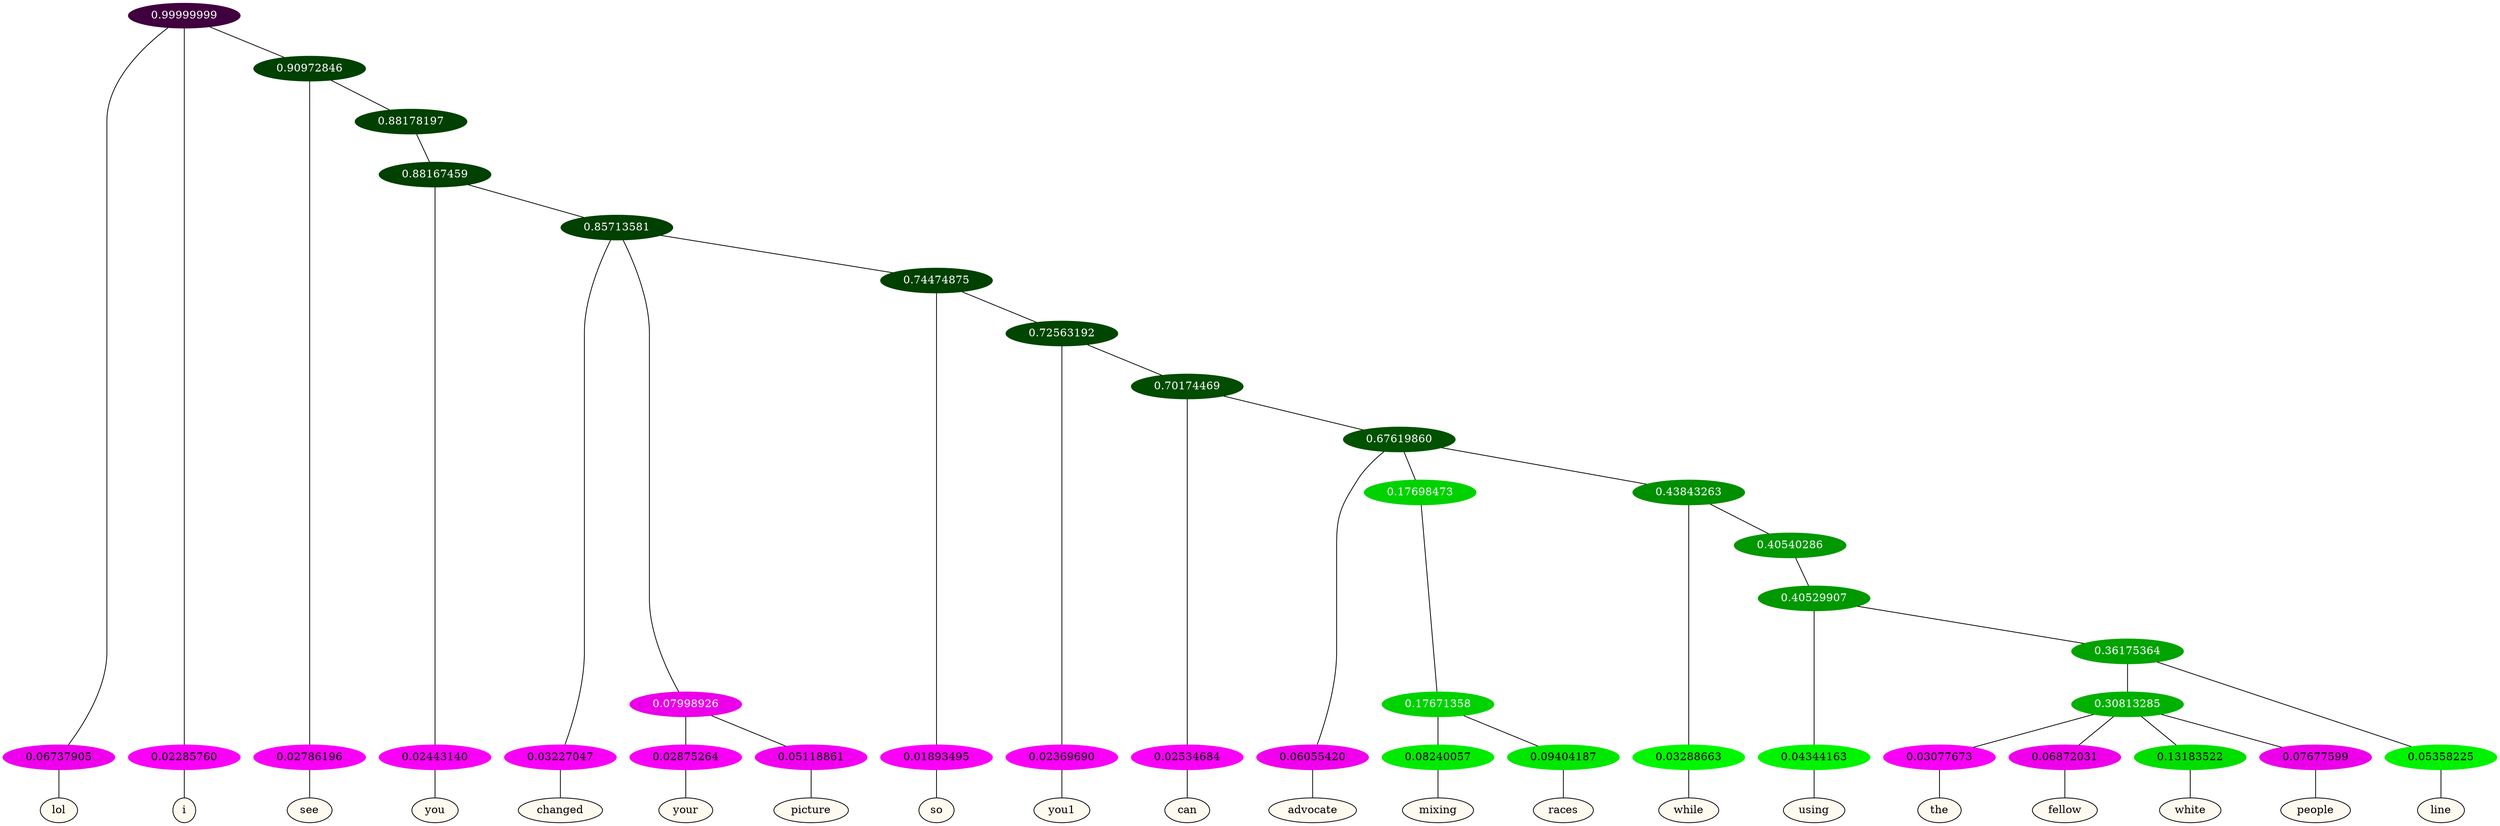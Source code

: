 graph {
	node [format=png height=0.15 nodesep=0.001 ordering=out overlap=prism overlap_scaling=0.01 ranksep=0.001 ratio=0.2 style=filled width=0.15]
	{
		rank=same
		a_w_1 [label=lol color=black fillcolor=floralwhite style="filled,solid"]
		a_w_2 [label=i color=black fillcolor=floralwhite style="filled,solid"]
		a_w_4 [label=see color=black fillcolor=floralwhite style="filled,solid"]
		a_w_7 [label=you color=black fillcolor=floralwhite style="filled,solid"]
		a_w_9 [label=changed color=black fillcolor=floralwhite style="filled,solid"]
		a_w_12 [label=your color=black fillcolor=floralwhite style="filled,solid"]
		a_w_13 [label=picture color=black fillcolor=floralwhite style="filled,solid"]
		a_w_14 [label=so color=black fillcolor=floralwhite style="filled,solid"]
		a_w_16 [label=you1 color=black fillcolor=floralwhite style="filled,solid"]
		a_w_18 [label=can color=black fillcolor=floralwhite style="filled,solid"]
		a_w_20 [label=advocate color=black fillcolor=floralwhite style="filled,solid"]
		a_w_26 [label=mixing color=black fillcolor=floralwhite style="filled,solid"]
		a_w_27 [label=races color=black fillcolor=floralwhite style="filled,solid"]
		a_w_24 [label=while color=black fillcolor=floralwhite style="filled,solid"]
		a_w_29 [label=using color=black fillcolor=floralwhite style="filled,solid"]
		a_w_33 [label=the color=black fillcolor=floralwhite style="filled,solid"]
		a_w_34 [label=fellow color=black fillcolor=floralwhite style="filled,solid"]
		a_w_35 [label=white color=black fillcolor=floralwhite style="filled,solid"]
		a_w_36 [label=people color=black fillcolor=floralwhite style="filled,solid"]
		a_w_32 [label=line color=black fillcolor=floralwhite style="filled,solid"]
	}
	a_n_1 -- a_w_1
	a_n_2 -- a_w_2
	a_n_4 -- a_w_4
	a_n_7 -- a_w_7
	a_n_9 -- a_w_9
	a_n_12 -- a_w_12
	a_n_13 -- a_w_13
	a_n_14 -- a_w_14
	a_n_16 -- a_w_16
	a_n_18 -- a_w_18
	a_n_20 -- a_w_20
	a_n_26 -- a_w_26
	a_n_27 -- a_w_27
	a_n_24 -- a_w_24
	a_n_29 -- a_w_29
	a_n_33 -- a_w_33
	a_n_34 -- a_w_34
	a_n_35 -- a_w_35
	a_n_36 -- a_w_36
	a_n_32 -- a_w_32
	{
		rank=same
		a_n_1 [label=0.06737905 color="0.835 1.000 0.933" fontcolor=black]
		a_n_2 [label=0.02285760 color="0.835 1.000 0.977" fontcolor=black]
		a_n_4 [label=0.02786196 color="0.835 1.000 0.972" fontcolor=black]
		a_n_7 [label=0.02443140 color="0.835 1.000 0.976" fontcolor=black]
		a_n_9 [label=0.03227047 color="0.835 1.000 0.968" fontcolor=black]
		a_n_12 [label=0.02875264 color="0.835 1.000 0.971" fontcolor=black]
		a_n_13 [label=0.05118861 color="0.835 1.000 0.949" fontcolor=black]
		a_n_14 [label=0.01893495 color="0.835 1.000 0.981" fontcolor=black]
		a_n_16 [label=0.02369690 color="0.835 1.000 0.976" fontcolor=black]
		a_n_18 [label=0.02534684 color="0.835 1.000 0.975" fontcolor=black]
		a_n_20 [label=0.06055420 color="0.835 1.000 0.939" fontcolor=black]
		a_n_26 [label=0.08240057 color="0.334 1.000 0.918" fontcolor=black]
		a_n_27 [label=0.09404187 color="0.334 1.000 0.906" fontcolor=black]
		a_n_24 [label=0.03288663 color="0.334 1.000 0.967" fontcolor=black]
		a_n_29 [label=0.04344163 color="0.334 1.000 0.957" fontcolor=black]
		a_n_33 [label=0.03077673 color="0.835 1.000 0.969" fontcolor=black]
		a_n_34 [label=0.06872031 color="0.835 1.000 0.931" fontcolor=black]
		a_n_35 [label=0.13183522 color="0.334 1.000 0.868" fontcolor=black]
		a_n_36 [label=0.07677599 color="0.835 1.000 0.923" fontcolor=black]
		a_n_32 [label=0.05358225 color="0.334 1.000 0.946" fontcolor=black]
	}
	a_n_0 [label=0.99999999 color="0.835 1.000 0.250" fontcolor=grey99]
	a_n_0 -- a_n_1
	a_n_0 -- a_n_2
	a_n_3 [label=0.90972846 color="0.334 1.000 0.250" fontcolor=grey99]
	a_n_0 -- a_n_3
	a_n_3 -- a_n_4
	a_n_5 [label=0.88178197 color="0.334 1.000 0.250" fontcolor=grey99]
	a_n_3 -- a_n_5
	a_n_6 [label=0.88167459 color="0.334 1.000 0.250" fontcolor=grey99]
	a_n_5 -- a_n_6
	a_n_6 -- a_n_7
	a_n_8 [label=0.85713581 color="0.334 1.000 0.250" fontcolor=grey99]
	a_n_6 -- a_n_8
	a_n_8 -- a_n_9
	a_n_10 [label=0.07998926 color="0.835 1.000 0.920" fontcolor=grey99]
	a_n_8 -- a_n_10
	a_n_11 [label=0.74474875 color="0.334 1.000 0.255" fontcolor=grey99]
	a_n_8 -- a_n_11
	a_n_10 -- a_n_12
	a_n_10 -- a_n_13
	a_n_11 -- a_n_14
	a_n_15 [label=0.72563192 color="0.334 1.000 0.274" fontcolor=grey99]
	a_n_11 -- a_n_15
	a_n_15 -- a_n_16
	a_n_17 [label=0.70174469 color="0.334 1.000 0.298" fontcolor=grey99]
	a_n_15 -- a_n_17
	a_n_17 -- a_n_18
	a_n_19 [label=0.67619860 color="0.334 1.000 0.324" fontcolor=grey99]
	a_n_17 -- a_n_19
	a_n_19 -- a_n_20
	a_n_21 [label=0.17698473 color="0.334 1.000 0.823" fontcolor=grey99]
	a_n_19 -- a_n_21
	a_n_22 [label=0.43843263 color="0.334 1.000 0.562" fontcolor=grey99]
	a_n_19 -- a_n_22
	a_n_23 [label=0.17671358 color="0.334 1.000 0.823" fontcolor=grey99]
	a_n_21 -- a_n_23
	a_n_22 -- a_n_24
	a_n_25 [label=0.40540286 color="0.334 1.000 0.595" fontcolor=grey99]
	a_n_22 -- a_n_25
	a_n_23 -- a_n_26
	a_n_23 -- a_n_27
	a_n_28 [label=0.40529907 color="0.334 1.000 0.595" fontcolor=grey99]
	a_n_25 -- a_n_28
	a_n_28 -- a_n_29
	a_n_30 [label=0.36175364 color="0.334 1.000 0.638" fontcolor=grey99]
	a_n_28 -- a_n_30
	a_n_31 [label=0.30813285 color="0.334 1.000 0.692" fontcolor=grey99]
	a_n_30 -- a_n_31
	a_n_30 -- a_n_32
	a_n_31 -- a_n_33
	a_n_31 -- a_n_34
	a_n_31 -- a_n_35
	a_n_31 -- a_n_36
}
